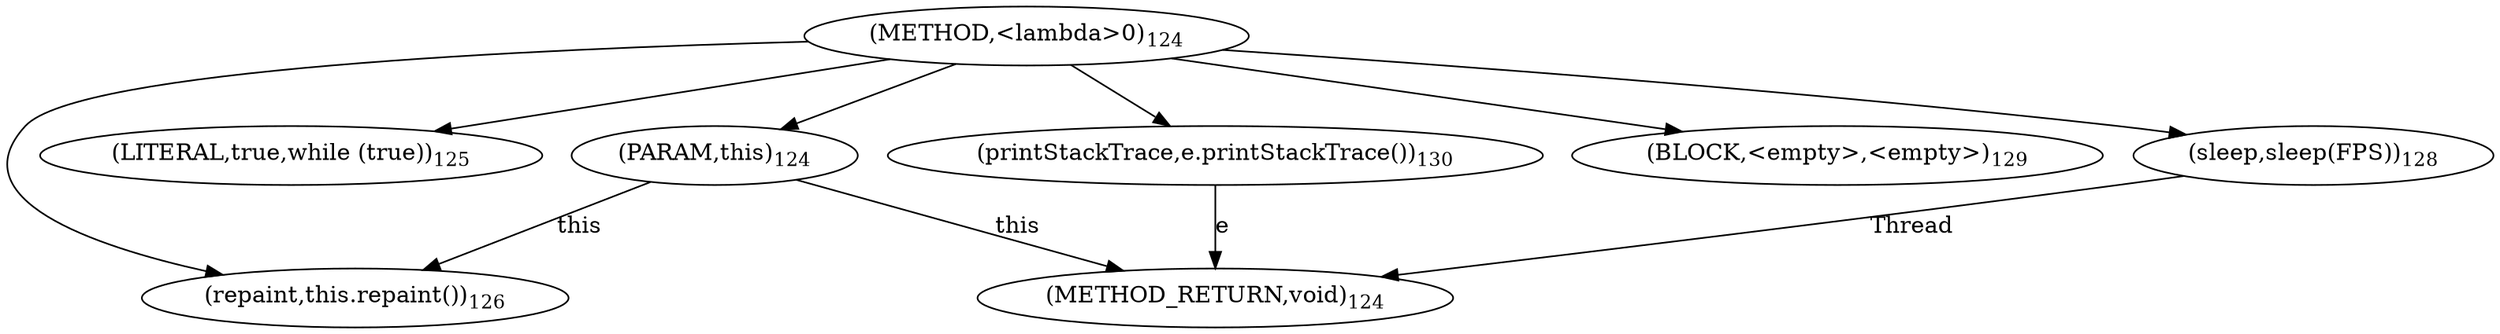 digraph "&lt;lambda&gt;0" {  
"1040" [label = <(METHOD,&lt;lambda&gt;0)<SUB>124</SUB>> ]
"1056" [label = <(METHOD_RETURN,void)<SUB>124</SUB>> ]
"1041" [label = <(PARAM,this)<SUB>124</SUB>> ]
"1044" [label = <(LITERAL,true,while (true))<SUB>125</SUB>> ]
"1046" [label = <(repaint,this.repaint())<SUB>126</SUB>> ]
"1046" [label = <(repaint,this.repaint())<SUB>126</SUB>> ]
"1049" [label = <(sleep,sleep(FPS))<SUB>128</SUB>> ]
"1053" [label = <(BLOCK,&lt;empty&gt;,&lt;empty&gt;)<SUB>129</SUB>> ]
"1049" [label = <(sleep,sleep(FPS))<SUB>128</SUB>> ]
"1049" [label = <(sleep,sleep(FPS))<SUB>128</SUB>> ]
"1054" [label = <(printStackTrace,e.printStackTrace())<SUB>130</SUB>> ]
"1054" [label = <(printStackTrace,e.printStackTrace())<SUB>130</SUB>> ]
  "1041" -> "1056"  [ label = "this"] 
  "1054" -> "1056"  [ label = "e"] 
  "1049" -> "1056"  [ label = "Thread"] 
  "1040" -> "1041" 
  "1040" -> "1044" 
  "1041" -> "1046"  [ label = "this"] 
  "1040" -> "1046" 
  "1040" -> "1053" 
  "1040" -> "1049" 
  "1040" -> "1054" 
}
